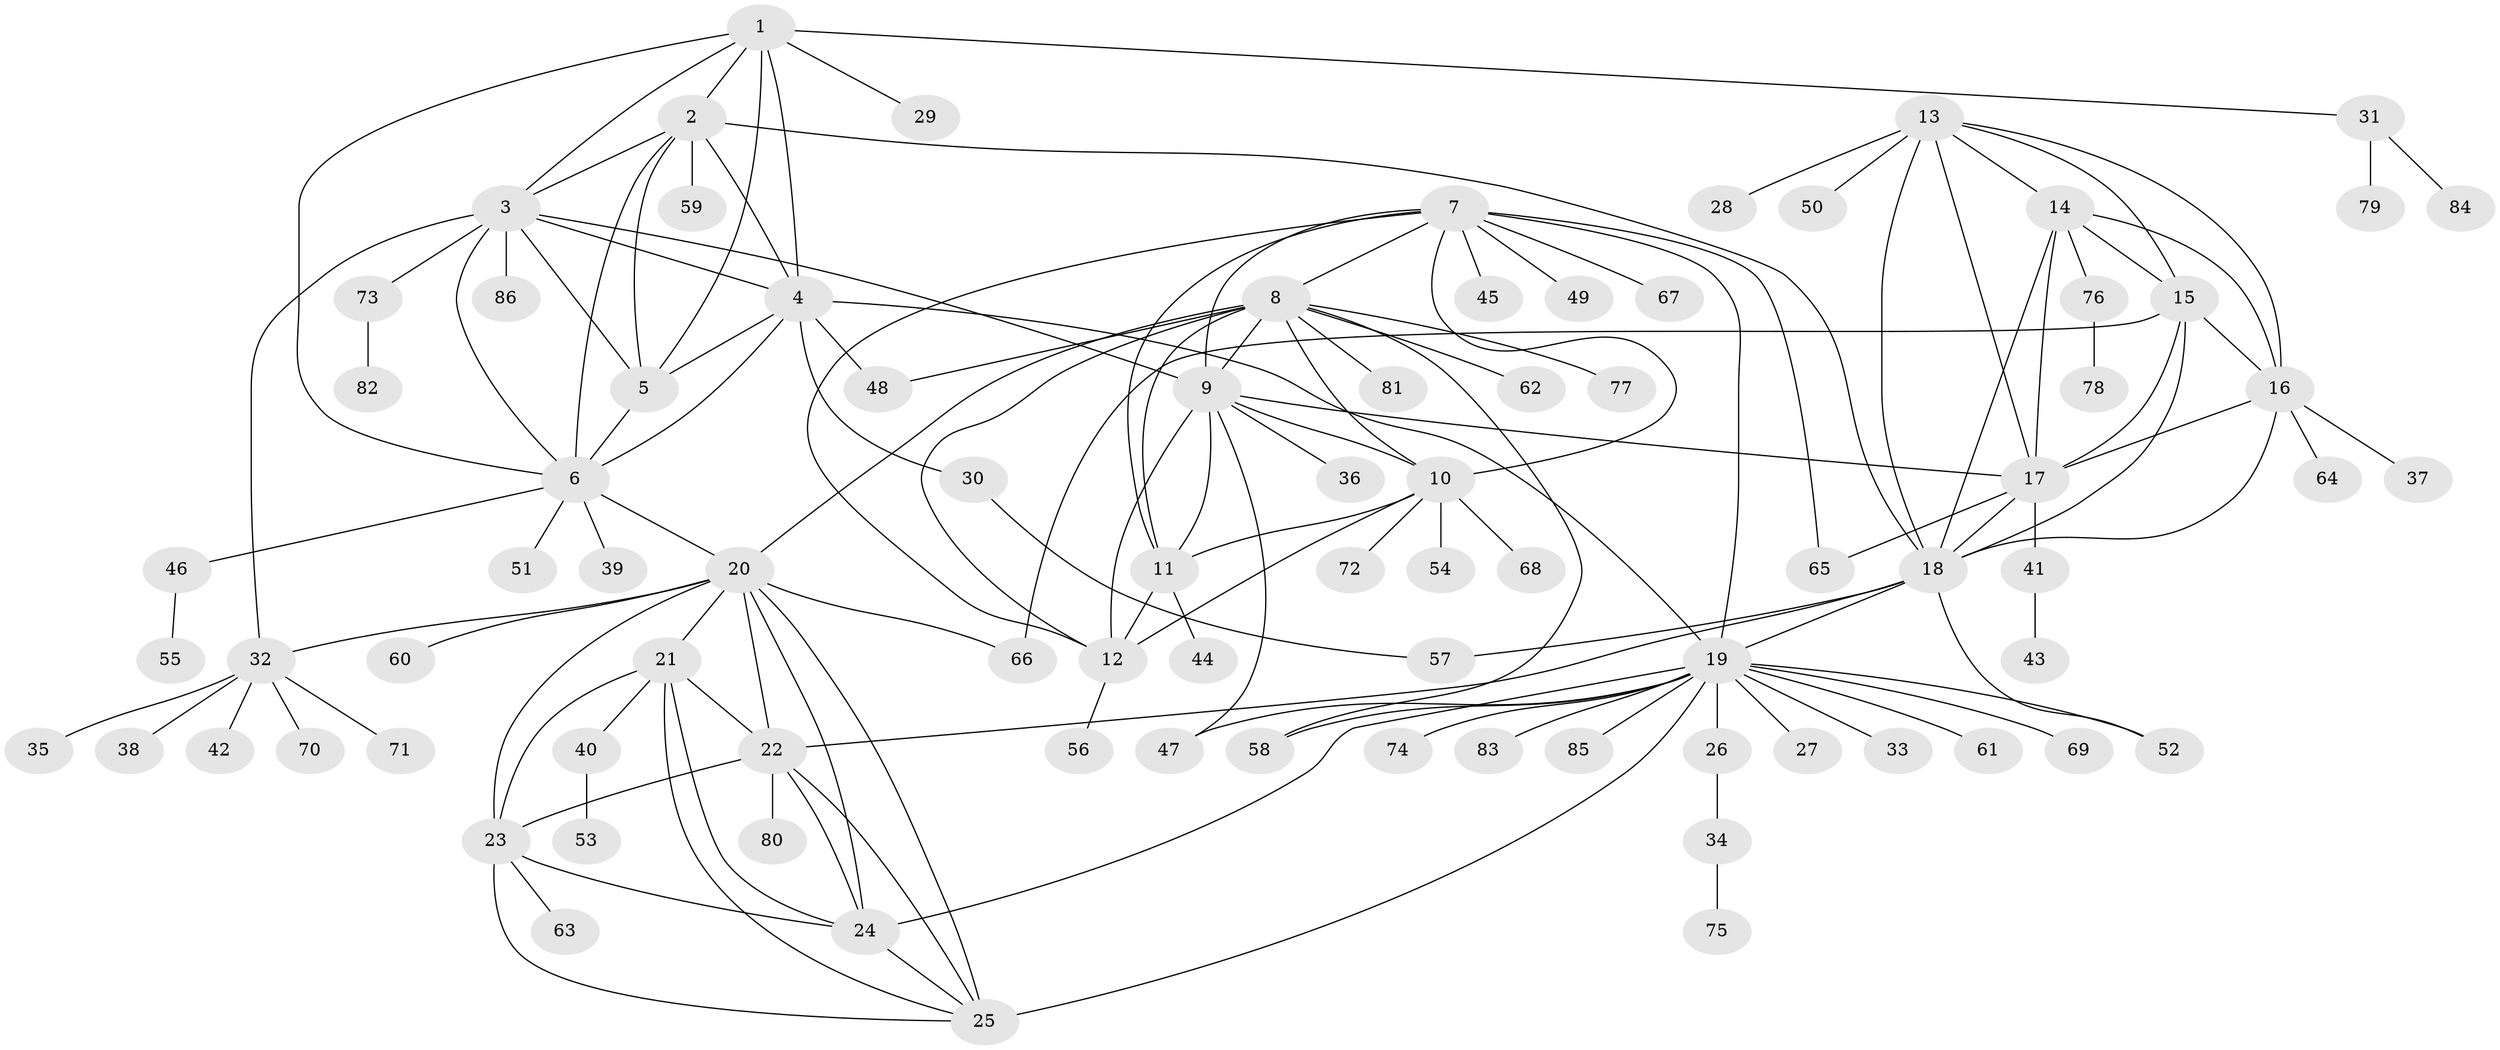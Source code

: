 // original degree distribution, {8: 0.06557377049180328, 10: 0.02459016393442623, 9: 0.02459016393442623, 5: 0.00819672131147541, 11: 0.03278688524590164, 12: 0.00819672131147541, 7: 0.04918032786885246, 6: 0.040983606557377046, 3: 0.040983606557377046, 1: 0.5491803278688525, 2: 0.1557377049180328}
// Generated by graph-tools (version 1.1) at 2025/52/03/04/25 22:52:46]
// undirected, 86 vertices, 140 edges
graph export_dot {
  node [color=gray90,style=filled];
  1;
  2;
  3;
  4;
  5;
  6;
  7;
  8;
  9;
  10;
  11;
  12;
  13;
  14;
  15;
  16;
  17;
  18;
  19;
  20;
  21;
  22;
  23;
  24;
  25;
  26;
  27;
  28;
  29;
  30;
  31;
  32;
  33;
  34;
  35;
  36;
  37;
  38;
  39;
  40;
  41;
  42;
  43;
  44;
  45;
  46;
  47;
  48;
  49;
  50;
  51;
  52;
  53;
  54;
  55;
  56;
  57;
  58;
  59;
  60;
  61;
  62;
  63;
  64;
  65;
  66;
  67;
  68;
  69;
  70;
  71;
  72;
  73;
  74;
  75;
  76;
  77;
  78;
  79;
  80;
  81;
  82;
  83;
  84;
  85;
  86;
  1 -- 2 [weight=1.0];
  1 -- 3 [weight=1.0];
  1 -- 4 [weight=1.0];
  1 -- 5 [weight=1.0];
  1 -- 6 [weight=1.0];
  1 -- 29 [weight=1.0];
  1 -- 31 [weight=1.0];
  2 -- 3 [weight=1.0];
  2 -- 4 [weight=1.0];
  2 -- 5 [weight=1.0];
  2 -- 6 [weight=1.0];
  2 -- 18 [weight=1.0];
  2 -- 59 [weight=1.0];
  3 -- 4 [weight=1.0];
  3 -- 5 [weight=1.0];
  3 -- 6 [weight=1.0];
  3 -- 9 [weight=1.0];
  3 -- 32 [weight=1.0];
  3 -- 73 [weight=1.0];
  3 -- 86 [weight=1.0];
  4 -- 5 [weight=1.0];
  4 -- 6 [weight=1.0];
  4 -- 19 [weight=1.0];
  4 -- 30 [weight=1.0];
  4 -- 48 [weight=1.0];
  5 -- 6 [weight=1.0];
  6 -- 20 [weight=1.0];
  6 -- 39 [weight=1.0];
  6 -- 46 [weight=1.0];
  6 -- 51 [weight=1.0];
  7 -- 8 [weight=1.0];
  7 -- 9 [weight=1.0];
  7 -- 10 [weight=1.0];
  7 -- 11 [weight=1.0];
  7 -- 12 [weight=1.0];
  7 -- 19 [weight=1.0];
  7 -- 45 [weight=1.0];
  7 -- 49 [weight=1.0];
  7 -- 65 [weight=1.0];
  7 -- 67 [weight=1.0];
  8 -- 9 [weight=1.0];
  8 -- 10 [weight=1.0];
  8 -- 11 [weight=1.0];
  8 -- 12 [weight=1.0];
  8 -- 20 [weight=1.0];
  8 -- 48 [weight=1.0];
  8 -- 58 [weight=1.0];
  8 -- 62 [weight=1.0];
  8 -- 77 [weight=1.0];
  8 -- 81 [weight=1.0];
  9 -- 10 [weight=1.0];
  9 -- 11 [weight=1.0];
  9 -- 12 [weight=1.0];
  9 -- 17 [weight=1.0];
  9 -- 36 [weight=1.0];
  9 -- 47 [weight=1.0];
  10 -- 11 [weight=1.0];
  10 -- 12 [weight=1.0];
  10 -- 54 [weight=1.0];
  10 -- 68 [weight=1.0];
  10 -- 72 [weight=1.0];
  11 -- 12 [weight=1.0];
  11 -- 44 [weight=1.0];
  12 -- 56 [weight=2.0];
  13 -- 14 [weight=1.0];
  13 -- 15 [weight=1.0];
  13 -- 16 [weight=1.0];
  13 -- 17 [weight=1.0];
  13 -- 18 [weight=1.0];
  13 -- 28 [weight=1.0];
  13 -- 50 [weight=1.0];
  14 -- 15 [weight=1.0];
  14 -- 16 [weight=1.0];
  14 -- 17 [weight=1.0];
  14 -- 18 [weight=1.0];
  14 -- 76 [weight=1.0];
  15 -- 16 [weight=1.0];
  15 -- 17 [weight=1.0];
  15 -- 18 [weight=1.0];
  15 -- 66 [weight=1.0];
  16 -- 17 [weight=1.0];
  16 -- 18 [weight=1.0];
  16 -- 37 [weight=1.0];
  16 -- 64 [weight=1.0];
  17 -- 18 [weight=1.0];
  17 -- 41 [weight=1.0];
  17 -- 65 [weight=1.0];
  18 -- 19 [weight=1.0];
  18 -- 22 [weight=1.0];
  18 -- 52 [weight=1.0];
  18 -- 57 [weight=1.0];
  19 -- 24 [weight=1.0];
  19 -- 25 [weight=1.0];
  19 -- 26 [weight=1.0];
  19 -- 27 [weight=1.0];
  19 -- 33 [weight=1.0];
  19 -- 47 [weight=1.0];
  19 -- 52 [weight=1.0];
  19 -- 58 [weight=1.0];
  19 -- 61 [weight=1.0];
  19 -- 69 [weight=1.0];
  19 -- 74 [weight=1.0];
  19 -- 83 [weight=1.0];
  19 -- 85 [weight=1.0];
  20 -- 21 [weight=1.0];
  20 -- 22 [weight=1.0];
  20 -- 23 [weight=1.0];
  20 -- 24 [weight=1.0];
  20 -- 25 [weight=2.0];
  20 -- 32 [weight=1.0];
  20 -- 60 [weight=1.0];
  20 -- 66 [weight=1.0];
  21 -- 22 [weight=1.0];
  21 -- 23 [weight=1.0];
  21 -- 24 [weight=1.0];
  21 -- 25 [weight=1.0];
  21 -- 40 [weight=1.0];
  22 -- 23 [weight=1.0];
  22 -- 24 [weight=1.0];
  22 -- 25 [weight=1.0];
  22 -- 80 [weight=1.0];
  23 -- 24 [weight=1.0];
  23 -- 25 [weight=1.0];
  23 -- 63 [weight=1.0];
  24 -- 25 [weight=1.0];
  26 -- 34 [weight=1.0];
  30 -- 57 [weight=1.0];
  31 -- 79 [weight=1.0];
  31 -- 84 [weight=1.0];
  32 -- 35 [weight=1.0];
  32 -- 38 [weight=1.0];
  32 -- 42 [weight=1.0];
  32 -- 70 [weight=1.0];
  32 -- 71 [weight=1.0];
  34 -- 75 [weight=1.0];
  40 -- 53 [weight=1.0];
  41 -- 43 [weight=1.0];
  46 -- 55 [weight=1.0];
  73 -- 82 [weight=1.0];
  76 -- 78 [weight=1.0];
}
